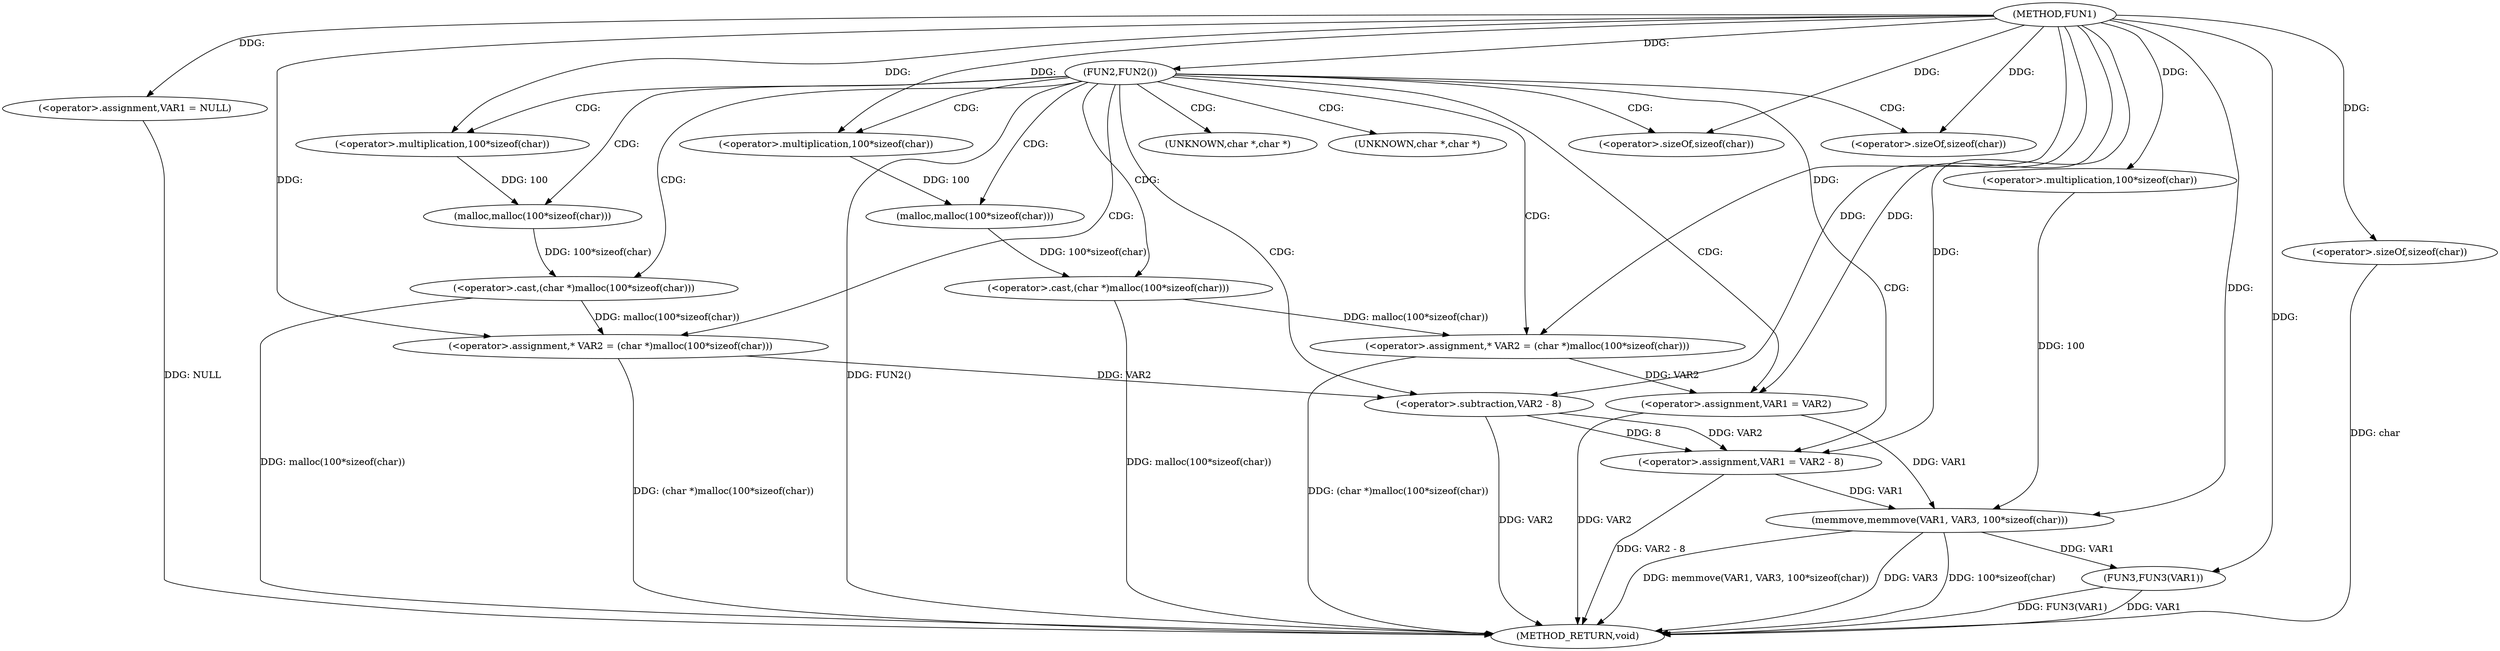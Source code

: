digraph FUN1 {  
"1000100" [label = "(METHOD,FUN1)" ]
"1000152" [label = "(METHOD_RETURN,void)" ]
"1000103" [label = "(<operator>.assignment,VAR1 = NULL)" ]
"1000107" [label = "(FUN2,FUN2())" ]
"1000111" [label = "(<operator>.assignment,* VAR2 = (char *)malloc(100*sizeof(char)))" ]
"1000113" [label = "(<operator>.cast,(char *)malloc(100*sizeof(char)))" ]
"1000115" [label = "(malloc,malloc(100*sizeof(char)))" ]
"1000116" [label = "(<operator>.multiplication,100*sizeof(char))" ]
"1000118" [label = "(<operator>.sizeOf,sizeof(char))" ]
"1000120" [label = "(<operator>.assignment,VAR1 = VAR2 - 8)" ]
"1000122" [label = "(<operator>.subtraction,VAR2 - 8)" ]
"1000129" [label = "(<operator>.assignment,* VAR2 = (char *)malloc(100*sizeof(char)))" ]
"1000131" [label = "(<operator>.cast,(char *)malloc(100*sizeof(char)))" ]
"1000133" [label = "(malloc,malloc(100*sizeof(char)))" ]
"1000134" [label = "(<operator>.multiplication,100*sizeof(char))" ]
"1000136" [label = "(<operator>.sizeOf,sizeof(char))" ]
"1000138" [label = "(<operator>.assignment,VAR1 = VAR2)" ]
"1000143" [label = "(memmove,memmove(VAR1, VAR3, 100*sizeof(char)))" ]
"1000146" [label = "(<operator>.multiplication,100*sizeof(char))" ]
"1000148" [label = "(<operator>.sizeOf,sizeof(char))" ]
"1000150" [label = "(FUN3,FUN3(VAR1))" ]
"1000114" [label = "(UNKNOWN,char *,char *)" ]
"1000132" [label = "(UNKNOWN,char *,char *)" ]
  "1000103" -> "1000152"  [ label = "DDG: NULL"] 
  "1000122" -> "1000152"  [ label = "DDG: VAR2"] 
  "1000138" -> "1000152"  [ label = "DDG: VAR2"] 
  "1000113" -> "1000152"  [ label = "DDG: malloc(100*sizeof(char))"] 
  "1000131" -> "1000152"  [ label = "DDG: malloc(100*sizeof(char))"] 
  "1000150" -> "1000152"  [ label = "DDG: FUN3(VAR1)"] 
  "1000143" -> "1000152"  [ label = "DDG: 100*sizeof(char)"] 
  "1000129" -> "1000152"  [ label = "DDG: (char *)malloc(100*sizeof(char))"] 
  "1000107" -> "1000152"  [ label = "DDG: FUN2()"] 
  "1000150" -> "1000152"  [ label = "DDG: VAR1"] 
  "1000148" -> "1000152"  [ label = "DDG: char"] 
  "1000111" -> "1000152"  [ label = "DDG: (char *)malloc(100*sizeof(char))"] 
  "1000143" -> "1000152"  [ label = "DDG: memmove(VAR1, VAR3, 100*sizeof(char))"] 
  "1000120" -> "1000152"  [ label = "DDG: VAR2 - 8"] 
  "1000143" -> "1000152"  [ label = "DDG: VAR3"] 
  "1000100" -> "1000103"  [ label = "DDG: "] 
  "1000100" -> "1000107"  [ label = "DDG: "] 
  "1000113" -> "1000111"  [ label = "DDG: malloc(100*sizeof(char))"] 
  "1000100" -> "1000111"  [ label = "DDG: "] 
  "1000115" -> "1000113"  [ label = "DDG: 100*sizeof(char)"] 
  "1000116" -> "1000115"  [ label = "DDG: 100"] 
  "1000100" -> "1000116"  [ label = "DDG: "] 
  "1000100" -> "1000118"  [ label = "DDG: "] 
  "1000122" -> "1000120"  [ label = "DDG: VAR2"] 
  "1000122" -> "1000120"  [ label = "DDG: 8"] 
  "1000100" -> "1000120"  [ label = "DDG: "] 
  "1000111" -> "1000122"  [ label = "DDG: VAR2"] 
  "1000100" -> "1000122"  [ label = "DDG: "] 
  "1000131" -> "1000129"  [ label = "DDG: malloc(100*sizeof(char))"] 
  "1000100" -> "1000129"  [ label = "DDG: "] 
  "1000133" -> "1000131"  [ label = "DDG: 100*sizeof(char)"] 
  "1000134" -> "1000133"  [ label = "DDG: 100"] 
  "1000100" -> "1000134"  [ label = "DDG: "] 
  "1000100" -> "1000136"  [ label = "DDG: "] 
  "1000129" -> "1000138"  [ label = "DDG: VAR2"] 
  "1000100" -> "1000138"  [ label = "DDG: "] 
  "1000138" -> "1000143"  [ label = "DDG: VAR1"] 
  "1000120" -> "1000143"  [ label = "DDG: VAR1"] 
  "1000100" -> "1000143"  [ label = "DDG: "] 
  "1000146" -> "1000143"  [ label = "DDG: 100"] 
  "1000100" -> "1000146"  [ label = "DDG: "] 
  "1000100" -> "1000148"  [ label = "DDG: "] 
  "1000143" -> "1000150"  [ label = "DDG: VAR1"] 
  "1000100" -> "1000150"  [ label = "DDG: "] 
  "1000107" -> "1000116"  [ label = "CDG: "] 
  "1000107" -> "1000131"  [ label = "CDG: "] 
  "1000107" -> "1000120"  [ label = "CDG: "] 
  "1000107" -> "1000113"  [ label = "CDG: "] 
  "1000107" -> "1000111"  [ label = "CDG: "] 
  "1000107" -> "1000132"  [ label = "CDG: "] 
  "1000107" -> "1000129"  [ label = "CDG: "] 
  "1000107" -> "1000114"  [ label = "CDG: "] 
  "1000107" -> "1000115"  [ label = "CDG: "] 
  "1000107" -> "1000133"  [ label = "CDG: "] 
  "1000107" -> "1000136"  [ label = "CDG: "] 
  "1000107" -> "1000118"  [ label = "CDG: "] 
  "1000107" -> "1000138"  [ label = "CDG: "] 
  "1000107" -> "1000134"  [ label = "CDG: "] 
  "1000107" -> "1000122"  [ label = "CDG: "] 
}
